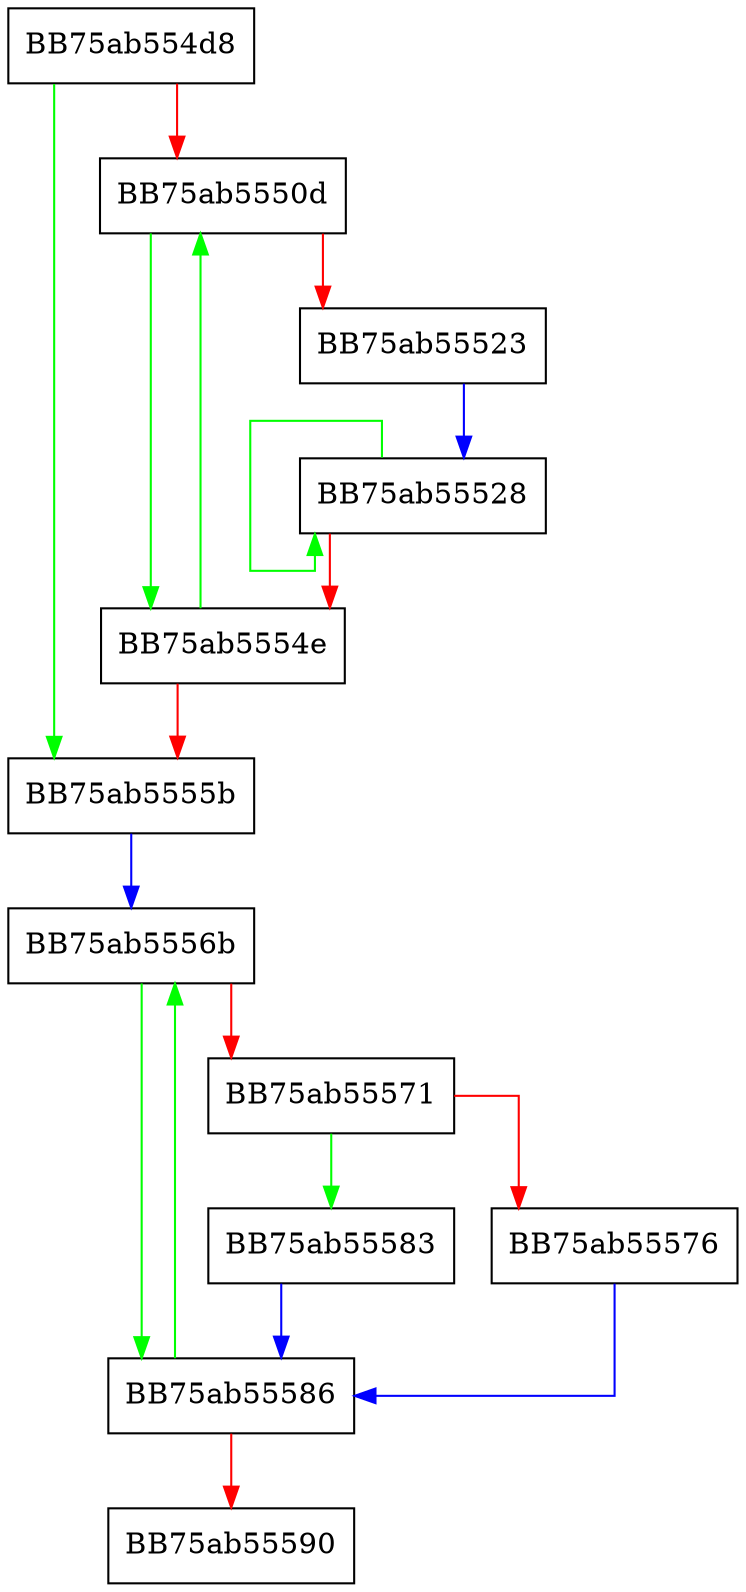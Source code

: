 digraph rowSetEntrySort {
  node [shape="box"];
  graph [splines=ortho];
  BB75ab554d8 -> BB75ab5555b [color="green"];
  BB75ab554d8 -> BB75ab5550d [color="red"];
  BB75ab5550d -> BB75ab5554e [color="green"];
  BB75ab5550d -> BB75ab55523 [color="red"];
  BB75ab55523 -> BB75ab55528 [color="blue"];
  BB75ab55528 -> BB75ab55528 [color="green"];
  BB75ab55528 -> BB75ab5554e [color="red"];
  BB75ab5554e -> BB75ab5550d [color="green"];
  BB75ab5554e -> BB75ab5555b [color="red"];
  BB75ab5555b -> BB75ab5556b [color="blue"];
  BB75ab5556b -> BB75ab55586 [color="green"];
  BB75ab5556b -> BB75ab55571 [color="red"];
  BB75ab55571 -> BB75ab55583 [color="green"];
  BB75ab55571 -> BB75ab55576 [color="red"];
  BB75ab55576 -> BB75ab55586 [color="blue"];
  BB75ab55583 -> BB75ab55586 [color="blue"];
  BB75ab55586 -> BB75ab5556b [color="green"];
  BB75ab55586 -> BB75ab55590 [color="red"];
}